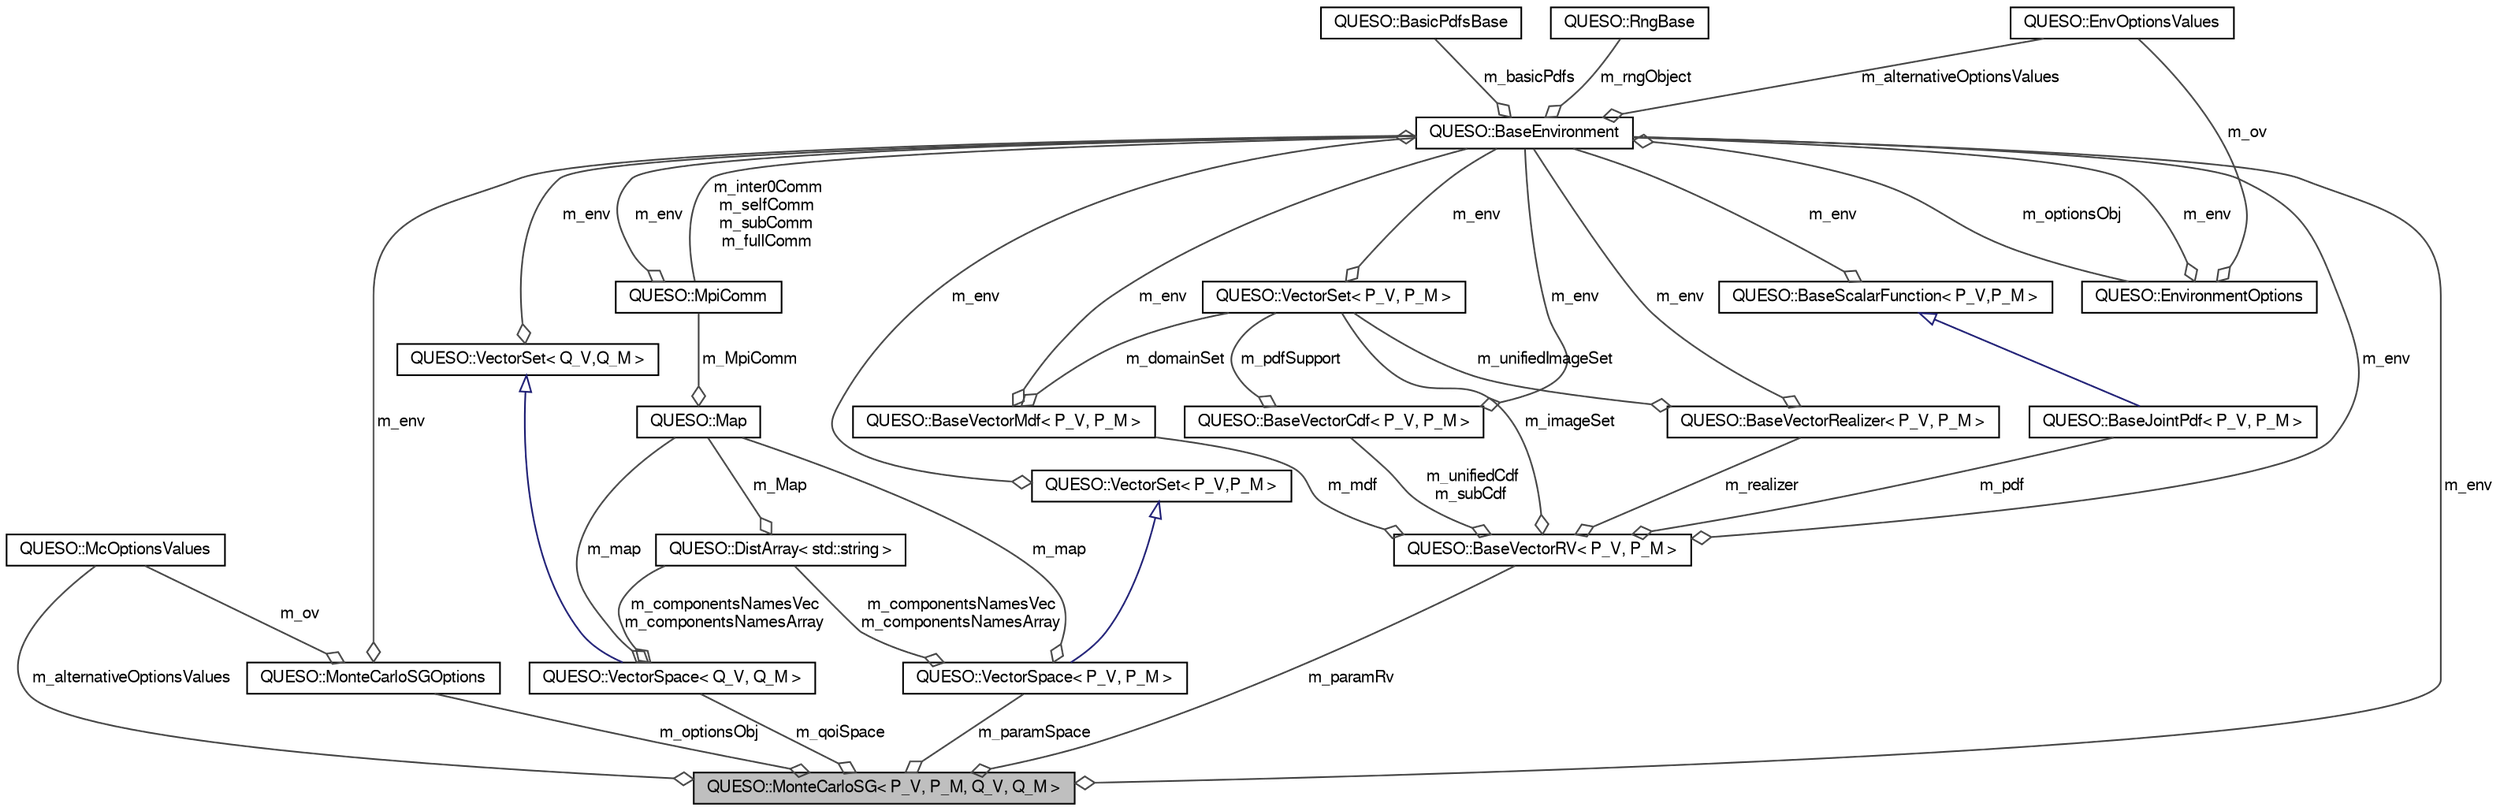digraph G
{
  bgcolor="transparent";
  edge [fontname="FreeSans",fontsize="10",labelfontname="FreeSans",labelfontsize="10"];
  node [fontname="FreeSans",fontsize="10",shape=record];
  Node1 [label="QUESO::MonteCarloSG\< P_V, P_M, Q_V, Q_M \>",height=0.2,width=0.4,color="black", fillcolor="grey75", style="filled" fontcolor="black"];
  Node2 -> Node1 [color="grey25",fontsize="10",style="solid",label=" m_env" ,arrowhead="odiamond",fontname="FreeSans"];
  Node2 [label="QUESO::BaseEnvironment",height=0.2,width=0.4,color="black",URL="$class_q_u_e_s_o_1_1_base_environment.html",tooltip="This (virtual) class sets up the environment underlying the use of the QUESO library by an executable..."];
  Node3 -> Node2 [color="grey25",fontsize="10",style="solid",label=" m_basicPdfs" ,arrowhead="odiamond",fontname="FreeSans"];
  Node3 [label="QUESO::BasicPdfsBase",height=0.2,width=0.4,color="black",URL="$class_q_u_e_s_o_1_1_basic_pdfs_base.html",tooltip="TODO: Base class for basic PDFs (via either GSL or Boost)."];
  Node4 -> Node2 [color="grey25",fontsize="10",style="solid",label=" m_rngObject" ,arrowhead="odiamond",fontname="FreeSans"];
  Node4 [label="QUESO::RngBase",height=0.2,width=0.4,color="black",URL="$class_q_u_e_s_o_1_1_rng_base.html",tooltip="Class for random number generation (base class for either GSL or Boost RNG)."];
  Node5 -> Node2 [color="grey25",fontsize="10",style="solid",label=" m_optionsObj" ,arrowhead="odiamond",fontname="FreeSans"];
  Node5 [label="QUESO::EnvironmentOptions",height=0.2,width=0.4,color="black",URL="$class_q_u_e_s_o_1_1_environment_options.html",tooltip="This class reads options one can pass to a QUESO environment through an input file."];
  Node2 -> Node5 [color="grey25",fontsize="10",style="solid",label=" m_env" ,arrowhead="odiamond",fontname="FreeSans"];
  Node6 -> Node5 [color="grey25",fontsize="10",style="solid",label=" m_ov" ,arrowhead="odiamond",fontname="FreeSans"];
  Node6 [label="QUESO::EnvOptionsValues", height=0.2,width=0.4,color="black",URL="$class_q_u_e_s_o_1_1_env_options_values.html",tooltip="This class provides a suite options one can pass to a QUESO environment."];
  Node6 -> Node2 [color="grey25",fontsize="10",style="solid",label=" m_alternativeOptionsValues" ,arrowhead="odiamond",fontname="FreeSans"];
  Node7 -> Node2 [color="grey25",fontsize="10",style="solid",label=" m_inter0Comm\nm_selfComm\nm_subComm\nm_fullComm" ,arrowhead="odiamond",fontname="FreeSans"];
  Node7 [label="QUESO::MpiComm",height=0.2,width=0.4,color="black",URL="$class_q_u_e_s_o_1_1_mpi_comm.html",tooltip="The QUESO MPI Communicator Class."];
  Node2 -> Node7 [color="grey25",fontsize="10",style="solid",label=" m_env" ,arrowhead="odiamond",fontname="FreeSans"];
  Node8 -> Node1 [color="grey25",fontsize="10",style="solid",label=" m_optionsObj" ,arrowhead="odiamond",fontname="FreeSans"];
  Node8 [label="QUESO::MonteCarloSGOptions",height=0.2,width=0.4,color="black",URL="$class_q_u_e_s_o_1_1_monte_carlo_s_g_options.html",tooltip="This class reads the options for the Monte Carlo sequence generator from an input file..."];
  Node2 -> Node8 [color="grey25",fontsize="10",style="solid",label=" m_env" ,arrowhead="odiamond",fontname="FreeSans"];
  Node9 -> Node8 [color="grey25",fontsize="10",style="solid",label=" m_ov" ,arrowhead="odiamond",fontname="FreeSans"];
  Node9 [label="QUESO::McOptionsValues",height=0.2,width=0.4,color="black",URL="$class_q_u_e_s_o_1_1_mc_options_values.html",tooltip="This class provides options for the Monte Carlo sequence generator if no input file is available..."];
  Node10 -> Node1 [color="grey25",fontsize="10",style="solid",label=" m_qoiSpace" ,arrowhead="odiamond",fontname="FreeSans"];
  Node10 [label="QUESO::VectorSpace\< Q_V, Q_M \>",height=0.2,width=0.4,color="black",URL="$class_q_u_e_s_o_1_1_vector_space.html"];
  Node11 -> Node10 [dir="back",color="midnightblue",fontsize="10",style="solid",arrowtail="onormal",fontname="FreeSans"];
  Node11 [label="QUESO::VectorSet\< Q_V,Q_M \>",height=0.2,width=0.4,color="black",URL="$class_q_u_e_s_o_1_1_vector_set.html",tooltip="A templated class for handling sets."];
  Node2 -> Node11 [color="grey25",fontsize="10",style="solid",label=" m_env" ,arrowhead="odiamond",fontname="FreeSans"];
  Node12 -> Node10 [color="grey25",fontsize="10",style="solid",label=" m_componentsNamesVec\nm_componentsNamesArray" ,arrowhead="odiamond",fontname="FreeSans"];
  Node12 [label="QUESO::DistArray\< std::string \>",height=0.2,width=0.4,color="black",URL="$class_q_u_e_s_o_1_1_dist_array.html"];
  Node13 -> Node12 [color="grey25",fontsize="10",style="solid",label=" m_Map" ,arrowhead="odiamond",fontname="FreeSans"];
  Node13 [label="QUESO::Map",height=0.2,width=0.4,color="black",URL="$class_q_u_e_s_o_1_1_map.html",tooltip="A class for partitioning vectors and matrices."];
  Node7 -> Node13 [color="grey25",fontsize="10",style="solid",label=" m_MpiComm" ,arrowhead="odiamond",fontname="FreeSans"];
  Node13 -> Node10 [color="grey25",fontsize="10",style="solid",label=" m_map" ,arrowhead="odiamond",fontname="FreeSans"];
  Node14 -> Node1 [color="grey25",fontsize="10",style="solid",label=" m_paramRv" ,arrowhead="odiamond",fontname="FreeSans"];
  Node14 [label="QUESO::BaseVectorRV\< P_V, P_M \>",height=0.2,width=0.4,color="black",URL="$class_q_u_e_s_o_1_1_base_vector_r_v.html"];
  Node15 -> Node14 [color="grey25",fontsize="10",style="solid",label=" m_unifiedCdf\nm_subCdf" ,arrowhead="odiamond",fontname="FreeSans"];
  Node15 [label="QUESO::BaseVectorCdf\< P_V, P_M \>",height=0.2,width=0.4,color="black",URL="$class_q_u_e_s_o_1_1_base_vector_cdf.html"];
  Node2 -> Node15 [color="grey25",fontsize="10",style="solid",label=" m_env" ,arrowhead="odiamond",fontname="FreeSans"];
  Node16 -> Node15 [color="grey25",fontsize="10",style="solid",label=" m_pdfSupport" ,arrowhead="odiamond",fontname="FreeSans"];
  Node16 [label="QUESO::VectorSet\< P_V, P_M \>",height=0.2,width=0.4,color="black",URL="$class_q_u_e_s_o_1_1_vector_set.html"];
  Node2 -> Node16 [color="grey25",fontsize="10",style="solid",label=" m_env" ,arrowhead="odiamond",fontname="FreeSans"];
  Node17 -> Node14 [color="grey25",fontsize="10",style="solid",label=" m_realizer" ,arrowhead="odiamond",fontname="FreeSans"];
  Node17 [label="QUESO::BaseVectorRealizer\< P_V, P_M \>",height=0.2,width=0.4,color="black",URL="$class_q_u_e_s_o_1_1_base_vector_realizer.html"];
  Node2 -> Node17 [color="grey25",fontsize="10",style="solid",label=" m_env" ,arrowhead="odiamond",fontname="FreeSans"];
  Node16 -> Node17 [color="grey25",fontsize="10",style="solid",label=" m_unifiedImageSet" ,arrowhead="odiamond",fontname="FreeSans"];
  Node2 -> Node14 [color="grey25",fontsize="10",style="solid",label=" m_env" ,arrowhead="odiamond",fontname="FreeSans"];
  Node18 -> Node14 [color="grey25",fontsize="10",style="solid",label=" m_mdf" ,arrowhead="odiamond",fontname="FreeSans"];
  Node18 [label="QUESO::BaseVectorMdf\< P_V, P_M \>",height=0.2,width=0.4,color="black",URL="$class_q_u_e_s_o_1_1_base_vector_mdf.html"];
  Node2 -> Node18 [color="grey25",fontsize="10",style="solid",label=" m_env" ,arrowhead="odiamond",fontname="FreeSans"];
  Node16 -> Node18 [color="grey25",fontsize="10",style="solid",label=" m_domainSet" ,arrowhead="odiamond",fontname="FreeSans"];
  Node16 -> Node14 [color="grey25",fontsize="10",style="solid",label=" m_imageSet" ,arrowhead="odiamond",fontname="FreeSans"];
  Node19 -> Node14 [color="grey25",fontsize="10",style="solid",label=" m_pdf" ,arrowhead="odiamond",fontname="FreeSans"];
  Node19 [label="QUESO::BaseJointPdf\< P_V, P_M \>",height=0.2,width=0.4,color="black",URL="$class_q_u_e_s_o_1_1_base_joint_pdf.html"];
  Node20 -> Node19 [dir="back",color="midnightblue",fontsize="10",style="solid",arrowtail="onormal",fontname="FreeSans"];
  Node20 [label="QUESO::BaseScalarFunction\< P_V,P_M \>",height=0.2,width=0.4,color="black",URL="$class_q_u_e_s_o_1_1_base_scalar_function.html",tooltip="A templated (base) class for handling scalar functions."];
  Node2 -> Node20 [color="grey25",fontsize="10",style="solid",label=" m_env" ,arrowhead="odiamond",fontname="FreeSans"];
  Node9 -> Node1 [color="grey25",fontsize="10",style="solid",label=" m_alternativeOptionsValues" ,arrowhead="odiamond",fontname="FreeSans"];
  Node21 -> Node1 [color="grey25",fontsize="10",style="solid",label=" m_paramSpace" ,arrowhead="odiamond",fontname="FreeSans"];
  Node21 [label="QUESO::VectorSpace\< P_V, P_M \>",height=0.2,width=0.4,color="black",URL="$class_q_u_e_s_o_1_1_vector_space.html"];
  Node22 -> Node21 [dir="back",color="midnightblue",fontsize="10",style="solid",arrowtail="onormal",fontname="FreeSans"];
  Node22 [label="QUESO::VectorSet\< P_V,P_M \>",height=0.2,width=0.4,color="black",URL="$class_q_u_e_s_o_1_1_vector_set.html",tooltip="A templated class for handling sets."];
  Node2 -> Node22 [color="grey25",fontsize="10",style="solid",label=" m_env" ,arrowhead="odiamond",fontname="FreeSans"];
  Node12 -> Node21 [color="grey25",fontsize="10",style="solid",label=" m_componentsNamesVec\nm_componentsNamesArray" ,arrowhead="odiamond",fontname="FreeSans"];
  Node13 -> Node21 [color="grey25",fontsize="10",style="solid",label=" m_map" ,arrowhead="odiamond",fontname="FreeSans"];
}
